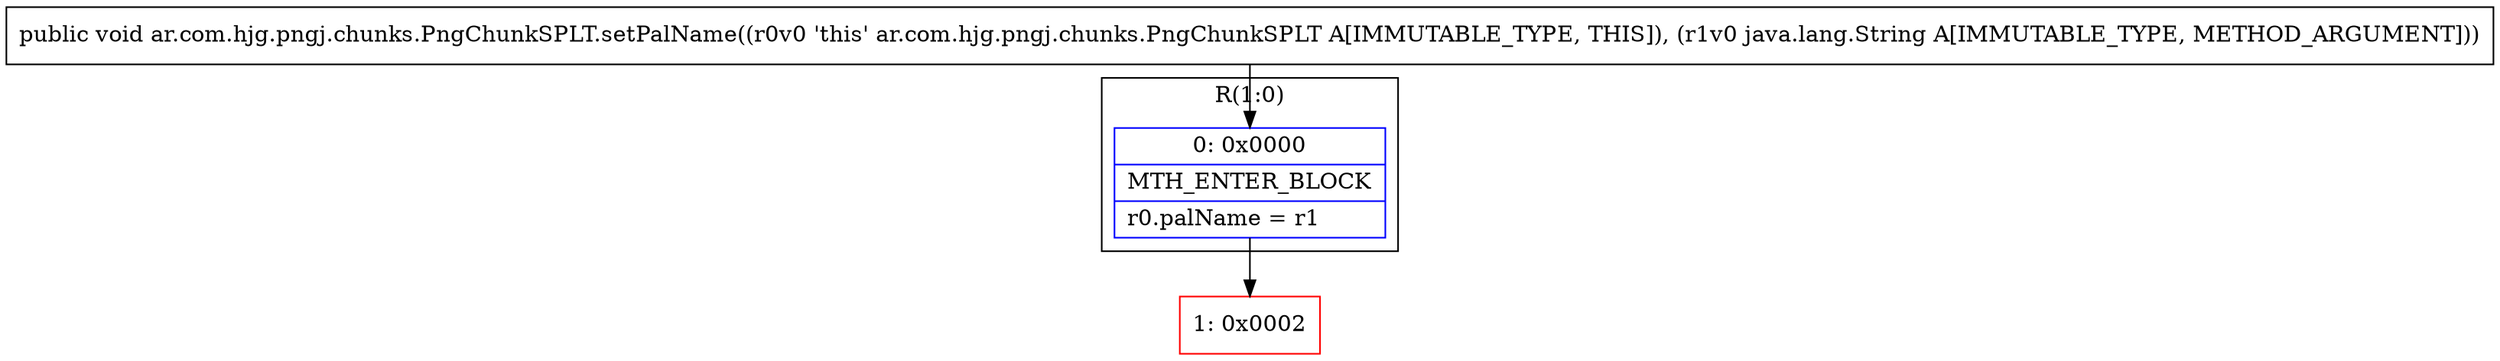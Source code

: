 digraph "CFG forar.com.hjg.pngj.chunks.PngChunkSPLT.setPalName(Ljava\/lang\/String;)V" {
subgraph cluster_Region_1549594322 {
label = "R(1:0)";
node [shape=record,color=blue];
Node_0 [shape=record,label="{0\:\ 0x0000|MTH_ENTER_BLOCK\l|r0.palName = r1\l}"];
}
Node_1 [shape=record,color=red,label="{1\:\ 0x0002}"];
MethodNode[shape=record,label="{public void ar.com.hjg.pngj.chunks.PngChunkSPLT.setPalName((r0v0 'this' ar.com.hjg.pngj.chunks.PngChunkSPLT A[IMMUTABLE_TYPE, THIS]), (r1v0 java.lang.String A[IMMUTABLE_TYPE, METHOD_ARGUMENT])) }"];
MethodNode -> Node_0;
Node_0 -> Node_1;
}

